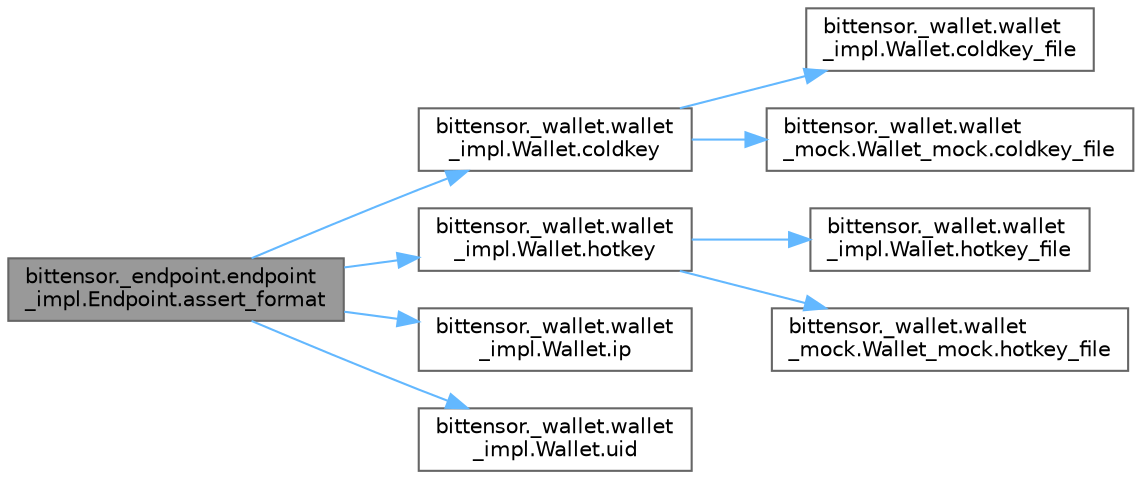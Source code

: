 digraph "bittensor._endpoint.endpoint_impl.Endpoint.assert_format"
{
 // LATEX_PDF_SIZE
  bgcolor="transparent";
  edge [fontname=Helvetica,fontsize=10,labelfontname=Helvetica,labelfontsize=10];
  node [fontname=Helvetica,fontsize=10,shape=box,height=0.2,width=0.4];
  rankdir="LR";
  Node1 [label="bittensor._endpoint.endpoint\l_impl.Endpoint.assert_format",height=0.2,width=0.4,color="gray40", fillcolor="grey60", style="filled", fontcolor="black",tooltip=" "];
  Node1 -> Node2 [color="steelblue1",style="solid"];
  Node2 [label="bittensor._wallet.wallet\l_impl.Wallet.coldkey",height=0.2,width=0.4,color="grey40", fillcolor="white", style="filled",URL="$classbittensor_1_1__wallet_1_1wallet__impl_1_1_wallet.html#a10d1fe488398138edf1be82bb3847af9",tooltip=" "];
  Node2 -> Node3 [color="steelblue1",style="solid"];
  Node3 [label="bittensor._wallet.wallet\l_impl.Wallet.coldkey_file",height=0.2,width=0.4,color="grey40", fillcolor="white", style="filled",URL="$classbittensor_1_1__wallet_1_1wallet__impl_1_1_wallet.html#a69c1a8f249e4bf4e13b9ee63e39ac8e1",tooltip=" "];
  Node2 -> Node4 [color="steelblue1",style="solid"];
  Node4 [label="bittensor._wallet.wallet\l_mock.Wallet_mock.coldkey_file",height=0.2,width=0.4,color="grey40", fillcolor="white", style="filled",URL="$classbittensor_1_1__wallet_1_1wallet__mock_1_1_wallet__mock.html#a819bf8c13f70c196bbc23a388433b5d5",tooltip=" "];
  Node1 -> Node5 [color="steelblue1",style="solid"];
  Node5 [label="bittensor._wallet.wallet\l_impl.Wallet.hotkey",height=0.2,width=0.4,color="grey40", fillcolor="white", style="filled",URL="$classbittensor_1_1__wallet_1_1wallet__impl_1_1_wallet.html#a021381e72a3c4cb5284fb801724f2084",tooltip=" "];
  Node5 -> Node6 [color="steelblue1",style="solid"];
  Node6 [label="bittensor._wallet.wallet\l_impl.Wallet.hotkey_file",height=0.2,width=0.4,color="grey40", fillcolor="white", style="filled",URL="$classbittensor_1_1__wallet_1_1wallet__impl_1_1_wallet.html#a2cb735875ddc5f971cd45bfdebc98052",tooltip=" "];
  Node5 -> Node7 [color="steelblue1",style="solid"];
  Node7 [label="bittensor._wallet.wallet\l_mock.Wallet_mock.hotkey_file",height=0.2,width=0.4,color="grey40", fillcolor="white", style="filled",URL="$classbittensor_1_1__wallet_1_1wallet__mock_1_1_wallet__mock.html#aa0fb55aba0c5233efea28877026b969a",tooltip=" "];
  Node1 -> Node8 [color="steelblue1",style="solid"];
  Node8 [label="bittensor._wallet.wallet\l_impl.Wallet.ip",height=0.2,width=0.4,color="grey40", fillcolor="white", style="filled",URL="$classbittensor_1_1__wallet_1_1wallet__impl_1_1_wallet.html#a2eee19b8640c814e60631c5c5c1bd3e8",tooltip=" "];
  Node1 -> Node9 [color="steelblue1",style="solid"];
  Node9 [label="bittensor._wallet.wallet\l_impl.Wallet.uid",height=0.2,width=0.4,color="grey40", fillcolor="white", style="filled",URL="$classbittensor_1_1__wallet_1_1wallet__impl_1_1_wallet.html#a13f908b7fc19a043ab1194e597896651",tooltip=" "];
}
